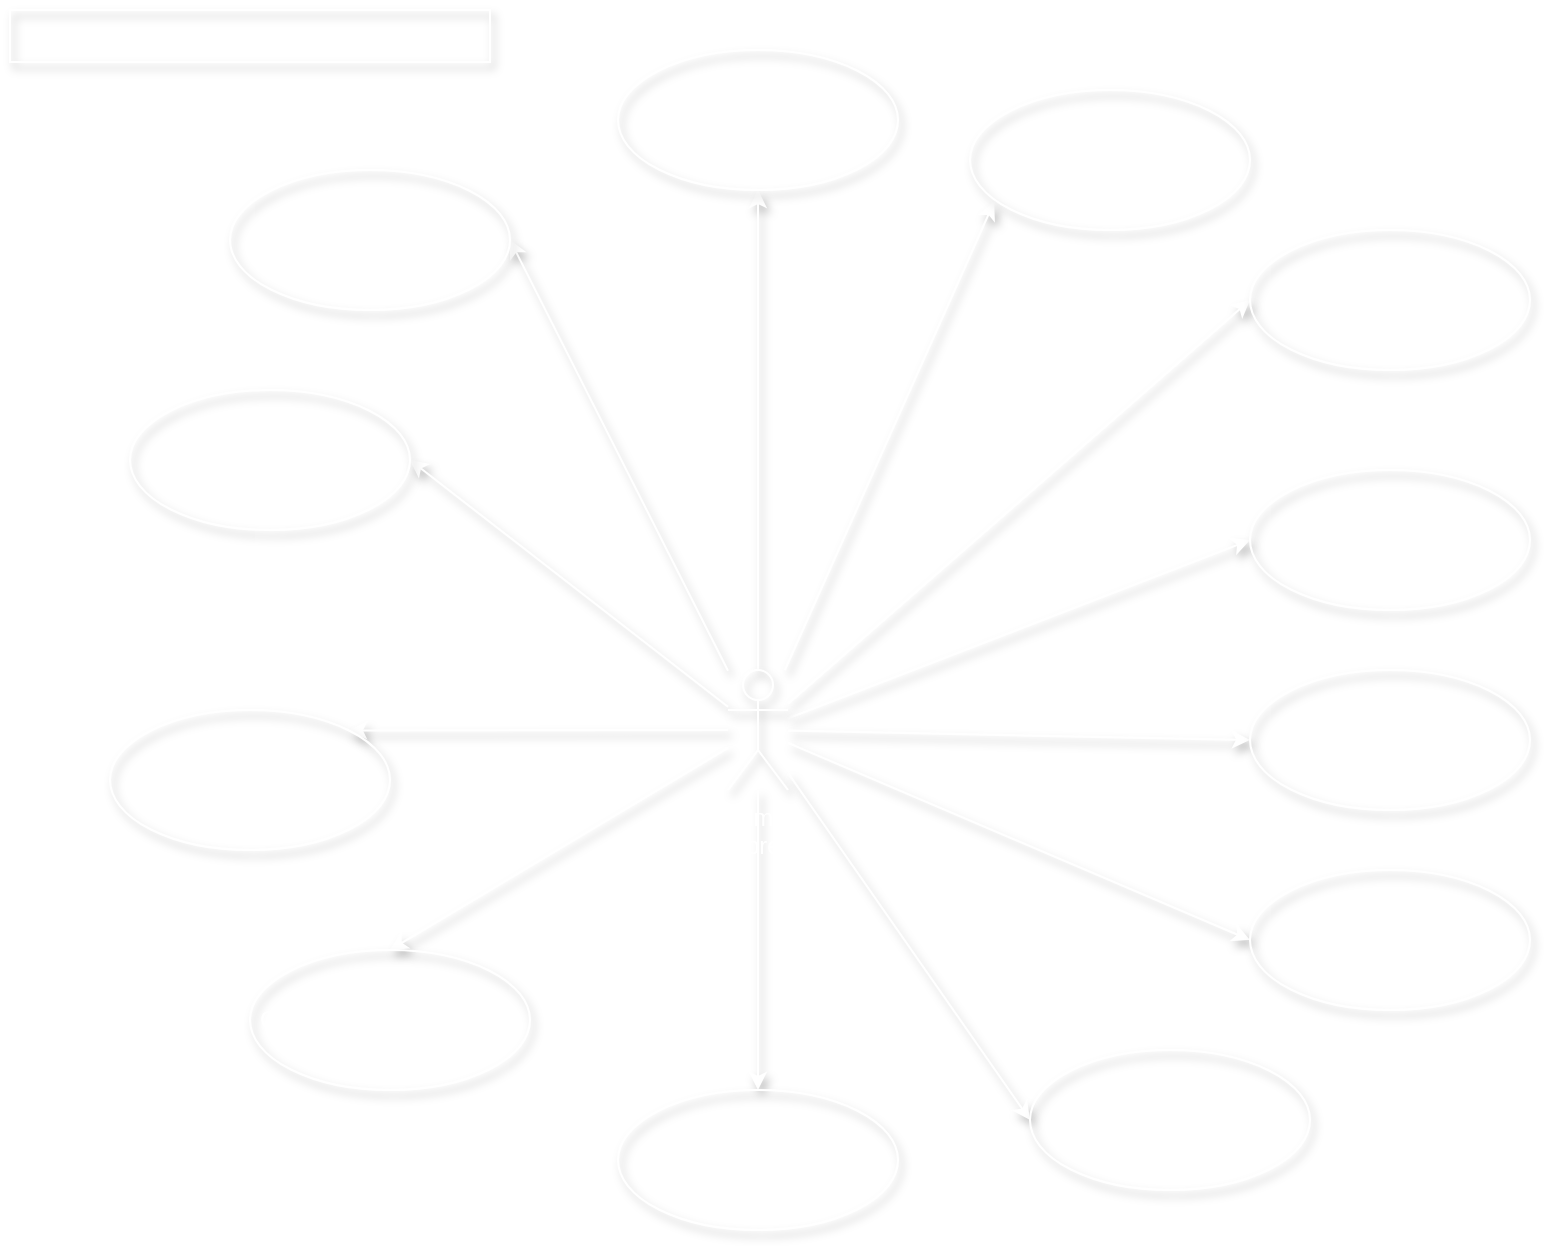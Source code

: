 <mxfile>
    <diagram id="oV1Jq_GuKGVsbx_PlDnz" name="Page-1">
        <mxGraphModel dx="1386" dy="846" grid="0" gridSize="10" guides="1" tooltips="1" connect="1" arrows="1" fold="1" page="1" pageScale="1" pageWidth="827" pageHeight="1169" math="0" shadow="0">
            <root>
                <mxCell id="0"/>
                <mxCell id="1" parent="0"/>
                <mxCell id="15" style="edgeStyle=none;html=1;entryX=0.086;entryY=0.8;entryDx=0;entryDy=0;entryPerimeter=0;labelBackgroundColor=none;fontColor=#FFFFFF;strokeColor=#FFFFFF;movable=1;cloneable=1;shadow=1;labelBorderColor=none;fillColor=none;" edge="1" parent="1" source="2" target="3">
                    <mxGeometry relative="1" as="geometry"/>
                </mxCell>
                <mxCell id="16" style="edgeStyle=none;html=1;entryX=0.5;entryY=1;entryDx=0;entryDy=0;labelBackgroundColor=none;fontColor=#FFFFFF;strokeColor=#FFFFFF;movable=1;cloneable=1;shadow=1;labelBorderColor=none;fillColor=none;" edge="1" parent="1" source="2" target="14">
                    <mxGeometry relative="1" as="geometry"/>
                </mxCell>
                <mxCell id="17" style="edgeStyle=none;html=1;entryX=0;entryY=0.5;entryDx=0;entryDy=0;labelBackgroundColor=none;fontColor=#FFFFFF;strokeColor=#FFFFFF;movable=1;cloneable=1;shadow=1;labelBorderColor=none;fillColor=none;" edge="1" parent="1" source="2" target="4">
                    <mxGeometry relative="1" as="geometry"/>
                </mxCell>
                <mxCell id="18" style="edgeStyle=none;html=1;entryX=0;entryY=0.5;entryDx=0;entryDy=0;labelBackgroundColor=#F5F5F5;fontColor=#FFFFFF;strokeColor=#FFFFFF;movable=1;cloneable=1;shadow=1;labelBorderColor=none;fillColor=none;" edge="1" parent="1" source="2" target="7">
                    <mxGeometry relative="1" as="geometry"/>
                </mxCell>
                <mxCell id="19" style="edgeStyle=none;html=1;entryX=0;entryY=0.5;entryDx=0;entryDy=0;labelBackgroundColor=none;fontColor=#FFFFFF;strokeColor=#FFFFFF;movable=1;cloneable=1;shadow=1;labelBorderColor=none;fillColor=none;gradientColor=#b3b3b3;" edge="1" parent="1" source="2" target="8">
                    <mxGeometry relative="1" as="geometry"/>
                </mxCell>
                <mxCell id="20" style="edgeStyle=none;html=1;entryX=0;entryY=0.5;entryDx=0;entryDy=0;labelBackgroundColor=none;fontColor=#FFFFFF;strokeColor=#FFFFFF;movable=1;cloneable=1;shadow=1;labelBorderColor=none;fillColor=none;" edge="1" parent="1" source="2" target="9">
                    <mxGeometry relative="1" as="geometry"/>
                </mxCell>
                <mxCell id="21" style="edgeStyle=none;html=1;entryX=0;entryY=0.5;entryDx=0;entryDy=0;labelBackgroundColor=none;fontColor=#FFFFFF;strokeColor=#FFFFFF;movable=1;cloneable=1;shadow=1;labelBorderColor=none;fillColor=none;" edge="1" parent="1" source="2" target="10">
                    <mxGeometry relative="1" as="geometry"/>
                </mxCell>
                <mxCell id="22" style="edgeStyle=none;html=1;entryX=0.5;entryY=0;entryDx=0;entryDy=0;labelBackgroundColor=none;fontColor=#FFFFFF;strokeColor=#FFFFFF;movable=1;cloneable=1;shadow=1;labelBorderColor=none;fillColor=none;" edge="1" parent="1" source="2" target="11">
                    <mxGeometry relative="1" as="geometry"/>
                </mxCell>
                <mxCell id="23" style="edgeStyle=none;html=1;entryX=0.5;entryY=0;entryDx=0;entryDy=0;labelBackgroundColor=none;fontColor=#FFFFFF;strokeColor=#FFFFFF;movable=1;cloneable=1;shadow=1;labelBorderColor=none;fillColor=none;" edge="1" parent="1" source="2" target="12">
                    <mxGeometry relative="1" as="geometry"/>
                </mxCell>
                <mxCell id="24" style="edgeStyle=none;html=1;entryX=1;entryY=0;entryDx=0;entryDy=0;labelBackgroundColor=none;fontColor=#FFFFFF;strokeColor=#FFFFFF;movable=1;cloneable=1;shadow=1;labelBorderColor=none;fillColor=none;" edge="1" parent="1" source="2" target="13">
                    <mxGeometry relative="1" as="geometry"/>
                </mxCell>
                <mxCell id="26" style="edgeStyle=none;html=1;entryX=1;entryY=0.5;entryDx=0;entryDy=0;labelBackgroundColor=none;fontColor=#FFFFFF;strokeColor=#FFFFFF;movable=1;cloneable=1;shadow=1;labelBorderColor=none;fillColor=none;" edge="1" parent="1" source="2" target="25">
                    <mxGeometry relative="1" as="geometry"/>
                </mxCell>
                <mxCell id="28" style="edgeStyle=none;html=1;entryX=1;entryY=0.5;entryDx=0;entryDy=0;labelBackgroundColor=none;fontColor=#FFFFFF;strokeColor=#FFFFFF;movable=1;cloneable=1;shadow=1;labelBorderColor=none;fillColor=none;" edge="1" parent="1" source="2" target="27">
                    <mxGeometry relative="1" as="geometry"/>
                </mxCell>
                <mxCell id="2" value="Admin Empresa" style="shape=umlActor;verticalLabelPosition=bottom;verticalAlign=top;labelBackgroundColor=none;movable=1;cloneable=1;shadow=1;labelBorderColor=none;fillColor=none;html=1;whiteSpace=wrap;gradientDirection=north;strokeColor=#FFFFFF;gradientColor=#F5F5F5;fontColor=#FFFFFF;" vertex="1" parent="1">
                    <mxGeometry x="399" y="340" width="30" height="60" as="geometry"/>
                </mxCell>
                <mxCell id="3" value="Login" style="ellipse;whiteSpace=wrap;html=1;labelBackgroundColor=none;strokeColor=#FFFFFF;movable=1;cloneable=1;shadow=1;labelBorderColor=none;fillColor=none;fontColor=#FFFFFF;" vertex="1" parent="1">
                    <mxGeometry x="520" y="50" width="140" height="70" as="geometry"/>
                </mxCell>
                <mxCell id="4" value="Cadastrar Usuário" style="ellipse;whiteSpace=wrap;html=1;labelBackgroundColor=none;strokeColor=#FFFFFF;movable=1;cloneable=1;shadow=1;labelBorderColor=none;fillColor=none;fontColor=#FFFFFF;" vertex="1" parent="1">
                    <mxGeometry x="660" y="120" width="140" height="70" as="geometry"/>
                </mxCell>
                <mxCell id="7" value="Buscar Usuário" style="ellipse;whiteSpace=wrap;html=1;labelBackgroundColor=none;strokeColor=#FFFFFF;movable=1;cloneable=1;shadow=1;labelBorderColor=none;fillColor=none;fontColor=#FFFFFF;" vertex="1" parent="1">
                    <mxGeometry x="660" y="240" width="140" height="70" as="geometry"/>
                </mxCell>
                <mxCell id="8" value="Cadastrar Produto" style="ellipse;whiteSpace=wrap;html=1;labelBackgroundColor=none;strokeColor=#FFFFFF;movable=1;cloneable=1;shadow=1;labelBorderColor=none;fillColor=none;fontColor=#FFFFFF;" vertex="1" parent="1">
                    <mxGeometry x="660" y="340" width="140" height="70" as="geometry"/>
                </mxCell>
                <mxCell id="9" value="Atualizar Produto" style="ellipse;whiteSpace=wrap;html=1;labelBackgroundColor=none;strokeColor=#FFFFFF;movable=1;cloneable=1;shadow=1;labelBorderColor=none;fillColor=none;fontColor=#FFFFFF;" vertex="1" parent="1">
                    <mxGeometry x="660" y="440" width="140" height="70" as="geometry"/>
                </mxCell>
                <mxCell id="10" value="Buscar Produto" style="ellipse;whiteSpace=wrap;html=1;labelBackgroundColor=none;strokeColor=#FFFFFF;movable=1;cloneable=1;shadow=1;labelBorderColor=none;fillColor=none;fontColor=#FFFFFF;" vertex="1" parent="1">
                    <mxGeometry x="550" y="530" width="140" height="70" as="geometry"/>
                </mxCell>
                <mxCell id="11" value="Excluir Produto" style="ellipse;whiteSpace=wrap;html=1;labelBackgroundColor=none;strokeColor=#FFFFFF;movable=1;cloneable=1;shadow=1;labelBorderColor=none;fillColor=none;fontColor=#FFFFFF;" vertex="1" parent="1">
                    <mxGeometry x="344" y="550" width="140" height="70" as="geometry"/>
                </mxCell>
                <mxCell id="12" value="Cadastrar Nova Finança" style="ellipse;whiteSpace=wrap;html=1;labelBackgroundColor=none;strokeColor=#FFFFFF;movable=1;cloneable=1;shadow=1;labelBorderColor=none;fillColor=none;fontColor=#FFFFFF;" vertex="1" parent="1">
                    <mxGeometry x="160" y="480" width="140" height="70" as="geometry"/>
                </mxCell>
                <mxCell id="13" value="Atualizar Finança" style="ellipse;whiteSpace=wrap;html=1;labelBackgroundColor=none;strokeColor=#FFFFFF;movable=1;cloneable=1;shadow=1;labelBorderColor=none;fillColor=none;fontColor=#FFFFFF;" vertex="1" parent="1">
                    <mxGeometry x="90" y="360" width="140" height="70" as="geometry"/>
                </mxCell>
                <mxCell id="14" value="Dashboard" style="ellipse;whiteSpace=wrap;html=1;labelBackgroundColor=none;strokeColor=#FFFFFF;movable=1;cloneable=1;shadow=1;labelBorderColor=none;fillColor=none;fontColor=#FFFFFF;" vertex="1" parent="1">
                    <mxGeometry x="344" y="30" width="140" height="70" as="geometry"/>
                </mxCell>
                <mxCell id="25" value="Upload de arquivo" style="ellipse;whiteSpace=wrap;html=1;labelBackgroundColor=none;strokeColor=#FFFFFF;movable=1;cloneable=1;shadow=1;labelBorderColor=none;fillColor=none;fontColor=#FFFFFF;" vertex="1" parent="1">
                    <mxGeometry x="100" y="200" width="140" height="70" as="geometry"/>
                </mxCell>
                <mxCell id="27" value="Download de relatório" style="ellipse;whiteSpace=wrap;html=1;labelBackgroundColor=none;strokeColor=#FFFFFF;movable=1;cloneable=1;shadow=1;labelBorderColor=none;fillColor=none;fontColor=#FFFFFF;" vertex="1" parent="1">
                    <mxGeometry x="150" y="90" width="140" height="70" as="geometry"/>
                </mxCell>
                <mxCell id="64" value="Use Case: Administrador da empresa" style="text;align=center;fontStyle=1;verticalAlign=middle;spacingLeft=3;spacingRight=3;rotatable=0;points=[[0,0.5],[1,0.5]];portConstraint=eastwest;labelBackgroundColor=none;strokeColor=#FFFFFF;movable=1;cloneable=1;shadow=1;labelBorderColor=none;fillColor=none;fontColor=#FFFFFF;" vertex="1" parent="1">
                    <mxGeometry x="40" y="10" width="240" height="26" as="geometry"/>
                </mxCell>
            </root>
        </mxGraphModel>
    </diagram>
</mxfile>